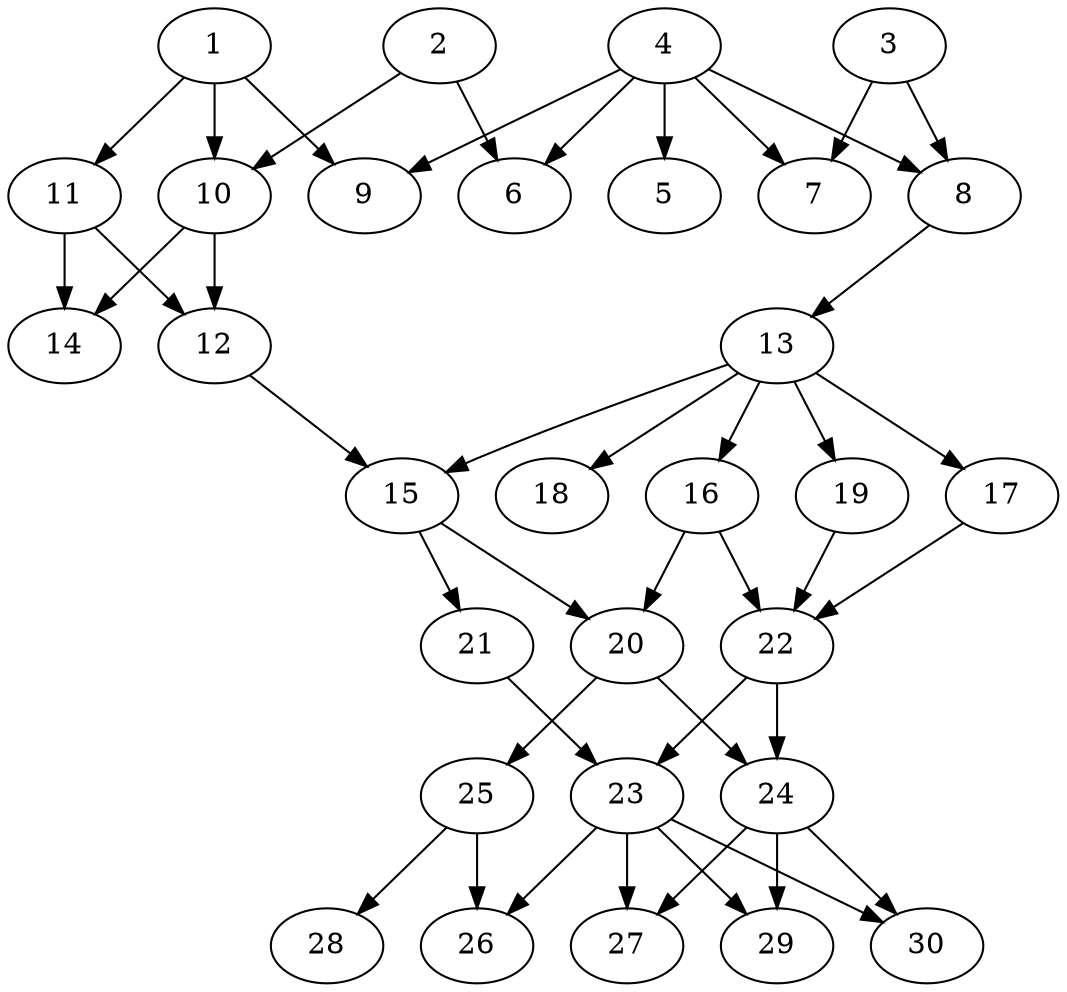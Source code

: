 // DAG automatically generated by daggen at Fri Jul 29 10:40:31 2022
// daggen.exe --dot -n 30 --ccr 0.5 --fat 0.5 --regular 0.5 --density 0.5 -o data\30/random_30_42.gv 
digraph G {
  1 [compute_size="8589934592", trans_size="139641", result_size="70656", ram="36496928",alpha="0.07"]
  1 -> 9 [size ="70656"]
  1 -> 10 [size ="70656"]
  1 -> 11 [size ="70656"]
  2 [compute_size="3217416192", trans_size="701907", result_size="13312", ram="52028048",alpha="0.08"]
  2 -> 6 [size ="13312"]
  2 -> 10 [size ="13312"]
  3 [compute_size="3671879680", trans_size="96067", result_size="9216", ram="33007376",alpha="0.15"]
  3 -> 7 [size ="9216"]
  3 -> 8 [size ="9216"]
  4 [compute_size="471347547636", trans_size="970189", result_size="13312", ram="32986784",alpha="0.13"]
  4 -> 5 [size ="13312"]
  4 -> 6 [size ="13312"]
  4 -> 7 [size ="13312"]
  4 -> 8 [size ="13312"]
  4 -> 9 [size ="13312"]
  5 [compute_size="231928233984", trans_size="308755", result_size="0", ram="41500784",alpha="0.11"]
  6 [compute_size="1617076224", trans_size="918655", result_size="0", ram="9274304",alpha="0.05"]
  7 [compute_size="70471354325", trans_size="331581", result_size="0", ram="13853648",alpha="0.10"]
  8 [compute_size="5752094720", trans_size="437653", result_size="74752", ram="5429936",alpha="0.10"]
  8 -> 13 [size ="74752"]
  9 [compute_size="1073741824000", trans_size="798836", result_size="0", ram="33728096",alpha="0.03"]
  10 [compute_size="549755813888", trans_size="972490", result_size="91136", ram="6652784",alpha="0.18"]
  10 -> 12 [size ="91136"]
  10 -> 14 [size ="91136"]
  11 [compute_size="193535891541", trans_size="446668", result_size="1024", ram="13163024",alpha="0.05"]
  11 -> 12 [size ="1024"]
  11 -> 14 [size ="1024"]
  12 [compute_size="7515537408", trans_size="979044", result_size="74752", ram="43906880",alpha="0.14"]
  12 -> 15 [size ="74752"]
  13 [compute_size="578207744", trans_size="518950", result_size="70656", ram="4413008",alpha="0.09"]
  13 -> 15 [size ="70656"]
  13 -> 16 [size ="70656"]
  13 -> 17 [size ="70656"]
  13 -> 18 [size ="70656"]
  13 -> 19 [size ="70656"]
  14 [compute_size="496571252736", trans_size="219786", result_size="0", ram="2987408",alpha="0.00"]
  15 [compute_size="231928233984", trans_size="745352", result_size="13312", ram="51638384",alpha="0.02"]
  15 -> 20 [size ="13312"]
  15 -> 21 [size ="13312"]
  16 [compute_size="488271785927", trans_size="494014", result_size="9216", ram="15584960",alpha="0.14"]
  16 -> 20 [size ="9216"]
  16 -> 22 [size ="9216"]
  17 [compute_size="28991029248", trans_size="935886", result_size="29696", ram="38240912",alpha="0.15"]
  17 -> 22 [size ="29696"]
  18 [compute_size="490184704", trans_size="346350", result_size="0", ram="32551184",alpha="0.13"]
  19 [compute_size="231928233984", trans_size="760506", result_size="13312", ram="11580608",alpha="0.13"]
  19 -> 22 [size ="13312"]
  20 [compute_size="893730257665", trans_size="678698", result_size="1024", ram="8358752",alpha="0.19"]
  20 -> 24 [size ="1024"]
  20 -> 25 [size ="1024"]
  21 [compute_size="8589934592", trans_size="234716", result_size="70656", ram="39427328",alpha="0.06"]
  21 -> 23 [size ="70656"]
  22 [compute_size="28991029248", trans_size="1001390", result_size="29696", ram="23617424",alpha="0.10"]
  22 -> 23 [size ="29696"]
  22 -> 24 [size ="29696"]
  23 [compute_size="1980899328", trans_size="812743", result_size="70656", ram="28003520",alpha="0.03"]
  23 -> 26 [size ="70656"]
  23 -> 27 [size ="70656"]
  23 -> 29 [size ="70656"]
  23 -> 30 [size ="70656"]
  24 [compute_size="28991029248", trans_size="106105", result_size="29696", ram="9895232",alpha="0.04"]
  24 -> 27 [size ="29696"]
  24 -> 29 [size ="29696"]
  24 -> 30 [size ="29696"]
  25 [compute_size="549755813888", trans_size="181168", result_size="91136", ram="9285392",alpha="0.11"]
  25 -> 26 [size ="91136"]
  25 -> 28 [size ="91136"]
  26 [compute_size="7956856832", trans_size="799859", result_size="0", ram="12751184",alpha="0.19"]
  27 [compute_size="68719476736", trans_size="557952", result_size="0", ram="29804528",alpha="0.12"]
  28 [compute_size="295922216607", trans_size="8153", result_size="0", ram="34349024",alpha="0.05"]
  29 [compute_size="23500331008", trans_size="544173", result_size="0", ram="44812928",alpha="0.06"]
  30 [compute_size="179346079744", trans_size="551334", result_size="0", ram="28245872",alpha="0.05"]
}
